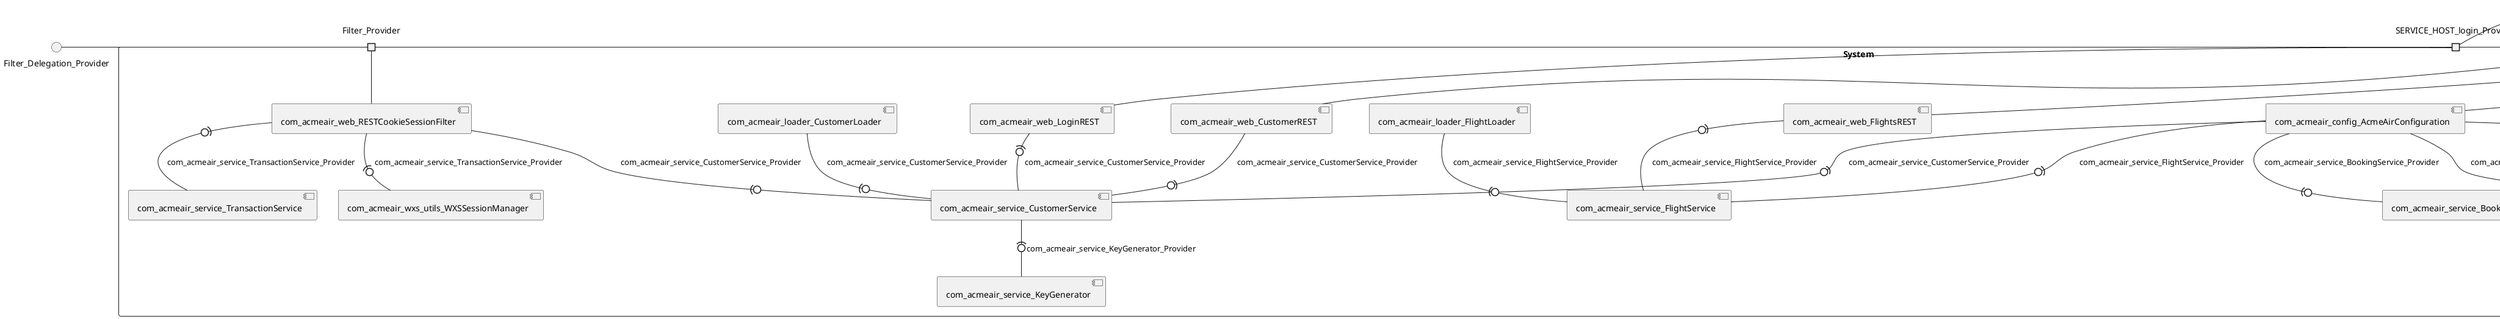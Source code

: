 @startuml
skinparam fixCircleLabelOverlapping true
skinparam componentStyle uml2
() Filter_Delegation_Provider
() SERVICE_HOST_bookings_Delegation_Provider
() SERVICE_HOST_config_Delegation_Provider
() SERVICE_HOST_customer_byid_Delegation_Provider
() SERVICE_HOST_flights_Delegation_Provider
() SERVICE_HOST_loader_Delegation_Provider
() SERVICE_HOST_login_Delegation_Provider
() com_acmeair_morphia_MorphiaConstants_Delegation_Provider
() com_acmeair_wxs_WXSConstants_Delegation_Provider
rectangle System {
[com_acmeair_config_AcmeAirConfiguration] [[acmeair-acmeair.repository#_DAhqFMFwEe64kZL5095xKw]]
[com_acmeair_config_LoaderREST] [[acmeair-acmeair.repository#_DAhqFMFwEe64kZL5095xKw]]
[com_acmeair_loader_CustomerLoader] [[acmeair-acmeair.repository#_DAhqFMFwEe64kZL5095xKw]]
[com_acmeair_loader_FlightLoader] [[acmeair-acmeair.repository#_DAhqFMFwEe64kZL5095xKw]]
[com_acmeair_loader_Loader] [[acmeair-acmeair.repository#_DAhqFMFwEe64kZL5095xKw]]
[com_acmeair_morphia_services_BookingServiceImpl] [[acmeair-acmeair.repository#_DAhqFMFwEe64kZL5095xKw]]
[com_acmeair_service_BookingService] [[acmeair-acmeair.repository#_DAhqFMFwEe64kZL5095xKw]]
[com_acmeair_service_CustomerService] [[acmeair-acmeair.repository#_DAhqFMFwEe64kZL5095xKw]]
[com_acmeair_service_FlightService] [[acmeair-acmeair.repository#_DAhqFMFwEe64kZL5095xKw]]
[com_acmeair_service_KeyGenerator] [[acmeair-acmeair.repository#_DAhqFMFwEe64kZL5095xKw]]
[com_acmeair_service_TransactionService] [[acmeair-acmeair.repository#_DAhqFMFwEe64kZL5095xKw]]
[com_acmeair_web_BookingsREST] [[acmeair-acmeair.repository#_DAhqFMFwEe64kZL5095xKw]]
[com_acmeair_web_CustomerREST] [[acmeair-acmeair.repository#_DAhqFMFwEe64kZL5095xKw]]
[com_acmeair_web_FlightsREST] [[acmeair-acmeair.repository#_DAhqFMFwEe64kZL5095xKw]]
[com_acmeair_web_LoginREST] [[acmeair-acmeair.repository#_DAhqFMFwEe64kZL5095xKw]]
[com_acmeair_web_RESTCookieSessionFilter] [[acmeair-acmeair.repository#_DAhqFMFwEe64kZL5095xKw]]
[com_acmeair_wxs_service_BookingServiceImpl] [[acmeair-acmeair.repository#_DAhqFMFwEe64kZL5095xKw]]
[com_acmeair_wxs_utils_WXSSessionManager] [[acmeair-acmeair.repository#_DAhqFMFwEe64kZL5095xKw]]
port Filter_Provider
Filter_Delegation_Provider - Filter_Provider
Filter_Provider - [com_acmeair_web_RESTCookieSessionFilter]
port SERVICE_HOST_bookings_Provider
SERVICE_HOST_bookings_Delegation_Provider - SERVICE_HOST_bookings_Provider
SERVICE_HOST_bookings_Provider - [com_acmeair_web_BookingsREST]
port SERVICE_HOST_config_Provider
SERVICE_HOST_config_Delegation_Provider - SERVICE_HOST_config_Provider
SERVICE_HOST_config_Provider - [com_acmeair_config_AcmeAirConfiguration]
port SERVICE_HOST_customer_byid_Provider
SERVICE_HOST_customer_byid_Delegation_Provider - SERVICE_HOST_customer_byid_Provider
SERVICE_HOST_customer_byid_Provider - [com_acmeair_web_CustomerREST]
port SERVICE_HOST_flights_Provider
SERVICE_HOST_flights_Delegation_Provider - SERVICE_HOST_flights_Provider
SERVICE_HOST_flights_Provider - [com_acmeair_web_FlightsREST]
port SERVICE_HOST_loader_Provider
SERVICE_HOST_loader_Delegation_Provider - SERVICE_HOST_loader_Provider
SERVICE_HOST_loader_Provider - [com_acmeair_config_LoaderREST]
port SERVICE_HOST_login_Provider
SERVICE_HOST_login_Delegation_Provider - SERVICE_HOST_login_Provider
SERVICE_HOST_login_Provider - [com_acmeair_web_LoginREST]
[com_acmeair_config_LoaderREST] -(0- [com_acmeair_loader_Loader] : com_acmeair_loader_Loader_Provider
port com_acmeair_morphia_MorphiaConstants_Provider
com_acmeair_morphia_MorphiaConstants_Delegation_Provider - com_acmeair_morphia_MorphiaConstants_Provider
com_acmeair_morphia_MorphiaConstants_Provider - [com_acmeair_morphia_services_BookingServiceImpl]
[com_acmeair_web_BookingsREST] -(0- [com_acmeair_wxs_service_BookingServiceImpl] : com_acmeair_service_BookingService_Provider
[com_acmeair_config_AcmeAirConfiguration] -(0- [com_acmeair_service_BookingService] : com_acmeair_service_BookingService_Provider
[com_acmeair_config_AcmeAirConfiguration] -(0- [com_acmeair_wxs_service_BookingServiceImpl] : com_acmeair_service_BookingService_Provider
[com_acmeair_config_AcmeAirConfiguration] -(0- [com_acmeair_morphia_services_BookingServiceImpl] : com_acmeair_service_BookingService_Provider
[com_acmeair_web_BookingsREST] -(0- [com_acmeair_service_BookingService] : com_acmeair_service_BookingService_Provider
[com_acmeair_web_BookingsREST] -(0- [com_acmeair_morphia_services_BookingServiceImpl] : com_acmeair_service_BookingService_Provider
[com_acmeair_web_LoginREST] -(0- [com_acmeair_service_CustomerService] : com_acmeair_service_CustomerService_Provider
[com_acmeair_web_RESTCookieSessionFilter] -(0- [com_acmeair_service_CustomerService] : com_acmeair_service_CustomerService_Provider
[com_acmeair_web_CustomerREST] -(0- [com_acmeair_service_CustomerService] : com_acmeair_service_CustomerService_Provider
[com_acmeair_loader_CustomerLoader] -(0- [com_acmeair_service_CustomerService] : com_acmeair_service_CustomerService_Provider
[com_acmeair_config_AcmeAirConfiguration] -(0- [com_acmeair_service_CustomerService] : com_acmeair_service_CustomerService_Provider
[com_acmeair_web_FlightsREST] -(0- [com_acmeair_service_FlightService] : com_acmeair_service_FlightService_Provider
[com_acmeair_loader_FlightLoader] -(0- [com_acmeair_service_FlightService] : com_acmeair_service_FlightService_Provider
[com_acmeair_config_AcmeAirConfiguration] -(0- [com_acmeair_service_FlightService] : com_acmeair_service_FlightService_Provider
[com_acmeair_service_CustomerService] -(0- [com_acmeair_service_KeyGenerator] : com_acmeair_service_KeyGenerator_Provider
[com_acmeair_web_RESTCookieSessionFilter] -(0- [com_acmeair_wxs_utils_WXSSessionManager] : com_acmeair_service_TransactionService_Provider
[com_acmeair_web_RESTCookieSessionFilter] -(0- [com_acmeair_service_TransactionService] : com_acmeair_service_TransactionService_Provider
port com_acmeair_wxs_WXSConstants_Provider
com_acmeair_wxs_WXSConstants_Delegation_Provider - com_acmeair_wxs_WXSConstants_Provider
com_acmeair_wxs_WXSConstants_Provider - [com_acmeair_wxs_service_BookingServiceImpl]
}

@enduml
